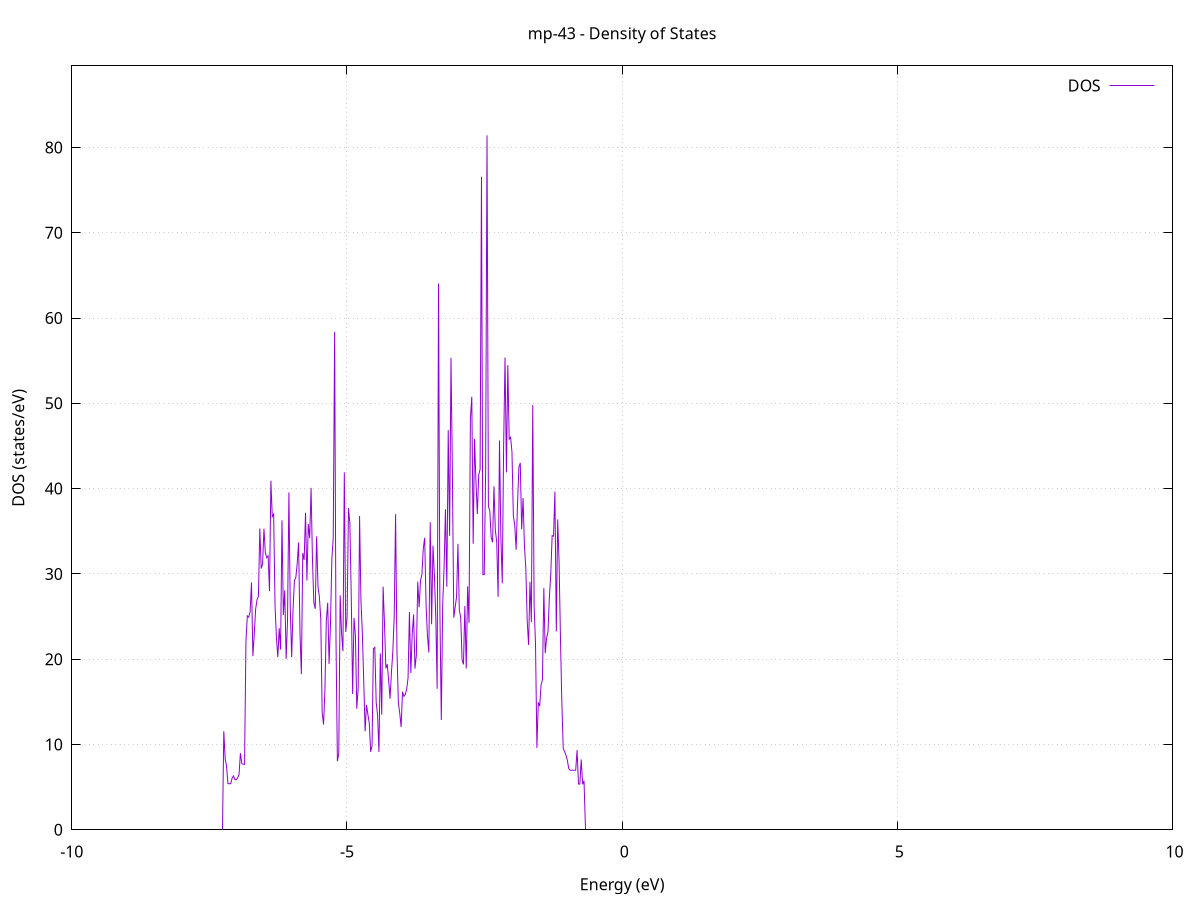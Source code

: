 set title 'mp-43 - Density of States'
set xlabel 'Energy (eV)'
set ylabel 'DOS (states/eV)'
set grid
set xrange [-10:10]
set yrange [0:89.566]
set xzeroaxis lt -1
set terminal png size 800,600
set output 'mp-43_dos_gnuplot.png'
plot '-' using 1:2 with lines title 'DOS'
-31.304900 0.000000
-31.279700 0.000000
-31.254600 0.000000
-31.229400 0.000000
-31.204200 0.000000
-31.179000 0.000000
-31.153900 0.000000
-31.128700 0.000000
-31.103500 0.000000
-31.078300 0.000000
-31.053200 0.000000
-31.028000 0.000000
-31.002800 0.000000
-30.977600 0.000000
-30.952500 0.000000
-30.927300 0.000000
-30.902100 0.000000
-30.876900 0.000000
-30.851800 0.000000
-30.826600 0.000000
-30.801400 0.000000
-30.776200 0.000000
-30.751100 0.000000
-30.725900 0.000000
-30.700700 0.000000
-30.675600 0.000000
-30.650400 0.000000
-30.625200 0.000000
-30.600000 0.000000
-30.574900 0.000000
-30.549700 0.000000
-30.524500 0.000000
-30.499300 0.000000
-30.474200 0.000000
-30.449000 0.000000
-30.423800 0.000000
-30.398600 0.000000
-30.373500 0.000000
-30.348300 0.000000
-30.323100 0.000000
-30.297900 0.000000
-30.272800 0.000000
-30.247600 0.000000
-30.222400 0.000000
-30.197200 0.000000
-30.172100 0.000000
-30.146900 0.000000
-30.121700 0.000000
-30.096500 0.000000
-30.071400 0.000000
-30.046200 0.000000
-30.021000 0.000000
-29.995800 0.000000
-29.970700 0.000000
-29.945500 0.000000
-29.920300 0.000000
-29.895100 0.000000
-29.870000 0.000000
-29.844800 0.000000
-29.819600 0.000000
-29.794400 0.000000
-29.769300 0.000000
-29.744100 0.000000
-29.718900 0.000000
-29.693800 0.000000
-29.668600 0.000000
-29.643400 0.000000
-29.618200 0.000000
-29.593100 0.000000
-29.567900 0.000000
-29.542700 0.000000
-29.517500 0.000000
-29.492400 0.000000
-29.467200 0.000000
-29.442000 0.000000
-29.416800 0.000000
-29.391700 0.000000
-29.366500 0.000000
-29.341300 0.000000
-29.316100 0.000000
-29.291000 0.000000
-29.265800 0.000000
-29.240600 0.000000
-29.215400 0.000000
-29.190300 0.000000
-29.165100 0.000000
-29.139900 0.000000
-29.114700 0.000000
-29.089600 0.000000
-29.064400 0.000000
-29.039200 0.000000
-29.014000 2.185400
-28.988900 4.771400
-28.963700 8.979700
-28.938500 9.922600
-28.913300 8.348600
-28.888200 7.030200
-28.863000 12.540800
-28.837800 15.761000
-28.812700 15.494900
-28.787500 15.975100
-28.762300 18.102200
-28.737100 23.887700
-28.712000 24.978000
-28.686800 21.448300
-28.661600 24.997300
-28.636400 25.046100
-28.611300 19.074800
-28.586100 20.579900
-28.560900 14.706600
-28.535700 42.302800
-28.510600 47.927700
-28.485400 26.462100
-28.460200 27.734100
-28.435000 46.609700
-28.409900 26.353000
-28.384700 40.783400
-28.359500 46.989800
-28.334300 62.001400
-28.309200 35.068900
-28.284000 61.589000
-28.258800 52.832700
-28.233600 63.298100
-28.208500 26.276000
-28.183300 21.240600
-28.158100 10.458400
-28.132900 20.774300
-28.107800 47.234700
-28.082600 29.347200
-28.057400 0.000000
-28.032200 18.223900
-28.007100 20.179600
-27.981900 39.002900
-27.956700 45.103300
-27.931600 23.619300
-27.906400 48.835400
-27.881200 24.308200
-27.856000 62.444400
-27.830900 9.885200
-27.805700 32.843400
-27.780500 34.617800
-27.755300 163.913900
-27.730200 127.609300
-27.705000 55.098900
-27.679800 27.443400
-27.654600 27.990500
-27.629500 57.155100
-27.604300 38.977800
-27.579100 42.865600
-27.553900 22.590400
-27.528800 12.130600
-27.503600 0.000000
-27.478400 0.000000
-27.453200 0.000000
-27.428100 0.000000
-27.402900 0.000000
-27.377700 0.000000
-27.352500 0.000000
-27.327400 0.000000
-27.302200 0.000000
-27.277000 0.000000
-27.251800 0.000000
-27.226700 0.000000
-27.201500 0.000000
-27.176300 0.000000
-27.151100 0.000000
-27.126000 0.000000
-27.100800 0.000000
-27.075600 0.000000
-27.050500 0.000000
-27.025300 0.000000
-27.000100 0.000000
-26.974900 0.000000
-26.949800 0.000000
-26.924600 0.000000
-26.899400 0.000000
-26.874200 0.000000
-26.849100 0.000000
-26.823900 0.000000
-26.798700 0.000000
-26.773500 0.000000
-26.748400 0.000000
-26.723200 0.000000
-26.698000 0.000000
-26.672800 0.000000
-26.647700 0.000000
-26.622500 0.000000
-26.597300 0.000000
-26.572100 0.000000
-26.547000 0.000000
-26.521800 0.000000
-26.496600 0.000000
-26.471400 0.000000
-26.446300 0.000000
-26.421100 0.000000
-26.395900 0.000000
-26.370700 0.000000
-26.345600 0.000000
-26.320400 0.000000
-26.295200 0.000000
-26.270000 0.000000
-26.244900 0.000000
-26.219700 0.000000
-26.194500 0.000000
-26.169400 0.000000
-26.144200 0.000000
-26.119000 0.000000
-26.093800 0.000000
-26.068700 0.000000
-26.043500 0.000000
-26.018300 0.000000
-25.993100 0.000000
-25.968000 0.000000
-25.942800 0.000000
-25.917600 0.000000
-25.892400 0.000000
-25.867300 0.000000
-25.842100 0.000000
-25.816900 0.000000
-25.791700 0.000000
-25.766600 0.000000
-25.741400 0.000000
-25.716200 0.000000
-25.691000 0.000000
-25.665900 0.000000
-25.640700 0.000000
-25.615500 0.000000
-25.590300 0.000000
-25.565200 0.000000
-25.540000 0.000000
-25.514800 0.000000
-25.489600 0.000000
-25.464500 0.000000
-25.439300 0.000000
-25.414100 0.000000
-25.388900 0.000000
-25.363800 0.000000
-25.338600 0.000000
-25.313400 0.000000
-25.288300 0.000000
-25.263100 0.000000
-25.237900 0.000000
-25.212700 0.000000
-25.187600 0.000000
-25.162400 0.000000
-25.137200 0.000000
-25.112000 0.000000
-25.086900 0.000000
-25.061700 0.000000
-25.036500 0.000000
-25.011300 0.000000
-24.986200 0.000000
-24.961000 0.000000
-24.935800 0.000000
-24.910600 0.000000
-24.885500 0.000000
-24.860300 0.000000
-24.835100 0.000000
-24.809900 0.000000
-24.784800 0.000000
-24.759600 0.000000
-24.734400 0.000000
-24.709200 0.000000
-24.684100 0.000000
-24.658900 0.000000
-24.633700 0.000000
-24.608500 0.000000
-24.583400 0.000000
-24.558200 0.000000
-24.533000 0.000000
-24.507800 0.000000
-24.482700 0.000000
-24.457500 0.000000
-24.432300 0.000000
-24.407200 0.000000
-24.382000 0.000000
-24.356800 0.000000
-24.331600 0.000000
-24.306500 0.000000
-24.281300 0.000000
-24.256100 0.000000
-24.230900 0.000000
-24.205800 0.000000
-24.180600 0.000000
-24.155400 0.000000
-24.130200 0.000000
-24.105100 0.000000
-24.079900 0.000000
-24.054700 0.000000
-24.029500 0.000000
-24.004400 0.000000
-23.979200 0.000000
-23.954000 0.000000
-23.928800 0.000000
-23.903700 0.000000
-23.878500 0.000000
-23.853300 0.000000
-23.828100 0.000000
-23.803000 0.000000
-23.777800 0.000000
-23.752600 0.000000
-23.727400 0.000000
-23.702300 0.000000
-23.677100 0.000000
-23.651900 0.000000
-23.626700 0.000000
-23.601600 0.000000
-23.576400 0.000000
-23.551200 0.000000
-23.526100 0.000000
-23.500900 0.000000
-23.475700 0.000000
-23.450500 0.000000
-23.425400 0.000000
-23.400200 0.000000
-23.375000 0.000000
-23.349800 0.000000
-23.324700 0.000000
-23.299500 0.000000
-23.274300 0.000000
-23.249100 0.000000
-23.224000 0.000000
-23.198800 0.000000
-23.173600 0.000000
-23.148400 0.000000
-23.123300 0.000000
-23.098100 0.000000
-23.072900 0.000000
-23.047700 0.000000
-23.022600 0.000000
-22.997400 0.000000
-22.972200 0.000000
-22.947000 0.000000
-22.921900 0.000000
-22.896700 0.000000
-22.871500 0.000000
-22.846300 0.000000
-22.821200 0.000000
-22.796000 0.000000
-22.770800 0.000000
-22.745600 0.000000
-22.720500 0.000000
-22.695300 0.000000
-22.670100 0.000000
-22.645000 0.000000
-22.619800 0.000000
-22.594600 0.000000
-22.569400 0.000000
-22.544300 0.000000
-22.519100 0.000000
-22.493900 0.000000
-22.468700 0.000000
-22.443600 0.000000
-22.418400 0.000000
-22.393200 0.000000
-22.368000 0.000000
-22.342900 0.000000
-22.317700 0.000000
-22.292500 0.000000
-22.267300 0.000000
-22.242200 0.000000
-22.217000 0.000000
-22.191800 0.000000
-22.166600 0.000000
-22.141500 0.000000
-22.116300 0.000000
-22.091100 0.000000
-22.065900 0.000000
-22.040800 0.000000
-22.015600 0.000000
-21.990400 0.000000
-21.965200 0.000000
-21.940100 0.000000
-21.914900 0.000000
-21.889700 0.000000
-21.864500 0.000000
-21.839400 0.000000
-21.814200 0.000000
-21.789000 0.000000
-21.763900 0.000000
-21.738700 0.000000
-21.713500 0.000000
-21.688300 0.000000
-21.663200 0.000000
-21.638000 0.000000
-21.612800 0.000000
-21.587600 0.000000
-21.562500 0.000000
-21.537300 0.000000
-21.512100 0.000000
-21.486900 0.000000
-21.461800 0.000000
-21.436600 0.000000
-21.411400 0.000000
-21.386200 0.000000
-21.361100 0.000000
-21.335900 0.000000
-21.310700 0.000000
-21.285500 0.000000
-21.260400 0.000000
-21.235200 0.000000
-21.210000 0.000000
-21.184800 0.000000
-21.159700 0.000000
-21.134500 0.000000
-21.109300 0.000000
-21.084100 0.000000
-21.059000 0.000000
-21.033800 0.000000
-21.008600 0.000000
-20.983400 0.000000
-20.958300 0.000000
-20.933100 0.000000
-20.907900 0.000000
-20.882700 0.000000
-20.857600 0.000000
-20.832400 0.000000
-20.807200 0.000000
-20.782100 0.000000
-20.756900 0.000000
-20.731700 0.000000
-20.706500 0.000000
-20.681400 0.000000
-20.656200 0.000000
-20.631000 0.000000
-20.605800 0.000000
-20.580700 0.000000
-20.555500 0.000000
-20.530300 0.000000
-20.505100 0.000000
-20.480000 0.000000
-20.454800 0.000000
-20.429600 0.000000
-20.404400 0.000000
-20.379300 0.000000
-20.354100 0.000000
-20.328900 0.000000
-20.303700 0.000000
-20.278600 0.000000
-20.253400 0.000000
-20.228200 0.000000
-20.203000 0.000000
-20.177900 0.000000
-20.152700 0.000000
-20.127500 0.000000
-20.102300 0.000000
-20.077200 0.000000
-20.052000 0.000000
-20.026800 0.000000
-20.001600 0.000000
-19.976500 0.000000
-19.951300 0.000000
-19.926100 0.000000
-19.901000 0.000000
-19.875800 0.000000
-19.850600 0.000000
-19.825400 0.000000
-19.800300 0.000000
-19.775100 0.000000
-19.749900 0.000000
-19.724700 0.000000
-19.699600 0.000000
-19.674400 0.000000
-19.649200 0.000000
-19.624000 0.000000
-19.598900 0.000000
-19.573700 0.000000
-19.548500 0.000000
-19.523300 0.000000
-19.498200 0.000000
-19.473000 0.000000
-19.447800 0.000000
-19.422600 0.000000
-19.397500 0.000000
-19.372300 0.000000
-19.347100 0.000000
-19.321900 0.000000
-19.296800 0.000000
-19.271600 0.000000
-19.246400 0.000000
-19.221200 0.000000
-19.196100 0.000000
-19.170900 0.000000
-19.145700 0.000000
-19.120500 0.000000
-19.095400 0.000000
-19.070200 0.000000
-19.045000 0.000000
-19.019900 0.000000
-18.994700 0.000000
-18.969500 0.000000
-18.944300 0.000000
-18.919200 0.000000
-18.894000 0.000000
-18.868800 0.000000
-18.843600 0.000000
-18.818500 0.000000
-18.793300 0.000000
-18.768100 0.000000
-18.742900 0.000000
-18.717800 0.000000
-18.692600 0.000000
-18.667400 0.000000
-18.642200 0.000000
-18.617100 0.000000
-18.591900 0.000000
-18.566700 0.000000
-18.541500 0.000000
-18.516400 0.000000
-18.491200 0.000000
-18.466000 0.000000
-18.440800 0.000000
-18.415700 0.000000
-18.390500 0.000000
-18.365300 0.000000
-18.340100 0.000000
-18.315000 0.000000
-18.289800 0.000000
-18.264600 0.000000
-18.239400 0.000000
-18.214300 0.000000
-18.189100 0.000000
-18.163900 0.000000
-18.138800 0.000000
-18.113600 0.000000
-18.088400 0.000000
-18.063200 0.000000
-18.038100 0.000000
-18.012900 0.000000
-17.987700 0.000000
-17.962500 0.000000
-17.937400 0.000000
-17.912200 0.000000
-17.887000 0.000000
-17.861800 0.000000
-17.836700 0.000000
-17.811500 0.000000
-17.786300 0.000000
-17.761100 0.000000
-17.736000 0.000000
-17.710800 0.000000
-17.685600 0.000000
-17.660400 0.000000
-17.635300 0.000000
-17.610100 0.000000
-17.584900 0.000000
-17.559700 0.000000
-17.534600 0.000000
-17.509400 0.000000
-17.484200 0.000000
-17.459000 0.000000
-17.433900 0.000000
-17.408700 0.000000
-17.383500 0.000000
-17.358300 0.000000
-17.333200 0.000000
-17.308000 0.000000
-17.282800 0.000000
-17.257700 0.000000
-17.232500 0.000000
-17.207300 0.000000
-17.182100 0.000000
-17.157000 0.000000
-17.131800 0.000000
-17.106600 0.000000
-17.081400 0.000000
-17.056300 0.000000
-17.031100 0.000000
-17.005900 0.000000
-16.980700 0.000000
-16.955600 0.000000
-16.930400 0.000000
-16.905200 0.000000
-16.880000 0.000000
-16.854900 0.000000
-16.829700 0.000000
-16.804500 0.000000
-16.779300 0.000000
-16.754200 0.000000
-16.729000 0.000000
-16.703800 0.000000
-16.678600 0.000000
-16.653500 0.000000
-16.628300 0.000000
-16.603100 0.000000
-16.577900 0.000000
-16.552800 0.000000
-16.527600 0.000000
-16.502400 0.000000
-16.477200 0.000000
-16.452100 0.000000
-16.426900 0.000000
-16.401700 0.000000
-16.376600 0.000000
-16.351400 0.000000
-16.326200 0.000000
-16.301000 0.000000
-16.275900 0.000000
-16.250700 0.000000
-16.225500 0.000000
-16.200300 0.000000
-16.175200 0.000000
-16.150000 0.000000
-16.124800 0.000000
-16.099600 0.000000
-16.074500 0.000000
-16.049300 0.000000
-16.024100 0.000000
-15.998900 0.000000
-15.973800 0.000000
-15.948600 0.000000
-15.923400 0.000000
-15.898200 0.000000
-15.873100 0.000000
-15.847900 0.000000
-15.822700 0.000000
-15.797500 0.000000
-15.772400 0.000000
-15.747200 0.000000
-15.722000 0.000000
-15.696800 0.000000
-15.671700 0.000000
-15.646500 0.000000
-15.621300 0.000000
-15.596100 0.000000
-15.571000 0.000000
-15.545800 0.000000
-15.520600 0.000000
-15.495500 0.000000
-15.470300 0.000000
-15.445100 0.000000
-15.419900 0.000000
-15.394800 0.000000
-15.369600 0.000000
-15.344400 0.000000
-15.319200 0.000000
-15.294100 0.000000
-15.268900 0.000000
-15.243700 0.000000
-15.218500 0.000000
-15.193400 0.000000
-15.168200 0.000000
-15.143000 0.000000
-15.117800 0.000000
-15.092700 0.000000
-15.067500 0.000000
-15.042300 0.000000
-15.017100 0.000000
-14.992000 0.000000
-14.966800 0.000000
-14.941600 0.000000
-14.916400 0.000000
-14.891300 0.000000
-14.866100 0.000000
-14.840900 0.000000
-14.815700 0.000000
-14.790600 0.000000
-14.765400 0.000000
-14.740200 0.000000
-14.715000 0.000000
-14.689900 0.000000
-14.664700 0.000000
-14.639500 0.000000
-14.614400 0.000000
-14.589200 0.000000
-14.564000 0.000000
-14.538800 0.000000
-14.513700 0.000000
-14.488500 0.000000
-14.463300 0.000000
-14.438100 0.000000
-14.413000 0.000000
-14.387800 0.000000
-14.362600 0.000000
-14.337400 0.000000
-14.312300 0.000000
-14.287100 0.000000
-14.261900 0.000000
-14.236700 0.000000
-14.211600 0.000000
-14.186400 0.000000
-14.161200 0.000000
-14.136000 0.000000
-14.110900 0.000000
-14.085700 0.000000
-14.060500 0.000000
-14.035300 0.000000
-14.010200 0.000000
-13.985000 0.000000
-13.959800 0.000000
-13.934600 0.000000
-13.909500 0.000000
-13.884300 0.000000
-13.859100 0.000000
-13.833900 0.000000
-13.808800 0.000000
-13.783600 0.000000
-13.758400 0.000000
-13.733300 0.000000
-13.708100 0.000000
-13.682900 0.000000
-13.657700 0.000000
-13.632600 0.000000
-13.607400 0.000000
-13.582200 0.000000
-13.557000 0.000000
-13.531900 0.000000
-13.506700 0.000000
-13.481500 0.000000
-13.456300 0.000000
-13.431200 0.000000
-13.406000 0.000000
-13.380800 0.000000
-13.355600 0.000000
-13.330500 0.000000
-13.305300 0.000000
-13.280100 0.000000
-13.254900 0.000000
-13.229800 0.000000
-13.204600 0.000000
-13.179400 0.000000
-13.154200 0.000000
-13.129100 0.000000
-13.103900 0.000000
-13.078700 0.000000
-13.053500 0.000000
-13.028400 0.000000
-13.003200 0.000000
-12.978000 0.000000
-12.952800 0.000000
-12.927700 0.000000
-12.902500 0.000000
-12.877300 0.000000
-12.852100 0.000000
-12.827000 0.000000
-12.801800 0.000000
-12.776600 0.000000
-12.751500 0.000000
-12.726300 0.000000
-12.701100 0.000000
-12.675900 0.000000
-12.650800 0.000000
-12.625600 0.000000
-12.600400 0.000000
-12.575200 0.000000
-12.550100 0.000000
-12.524900 0.000000
-12.499700 0.000000
-12.474500 0.000000
-12.449400 0.000000
-12.424200 0.000000
-12.399000 0.000000
-12.373800 0.000000
-12.348700 0.000000
-12.323500 0.000000
-12.298300 0.000000
-12.273100 0.000000
-12.248000 0.000000
-12.222800 0.000000
-12.197600 0.000000
-12.172400 0.000000
-12.147300 0.000000
-12.122100 0.000000
-12.096900 0.000000
-12.071700 0.000000
-12.046600 0.000000
-12.021400 0.000000
-11.996200 0.000000
-11.971000 0.000000
-11.945900 0.000000
-11.920700 0.000000
-11.895500 0.000000
-11.870400 0.000000
-11.845200 0.000000
-11.820000 0.000000
-11.794800 0.000000
-11.769700 0.000000
-11.744500 0.000000
-11.719300 0.000000
-11.694100 0.000000
-11.669000 0.000000
-11.643800 0.000000
-11.618600 0.000000
-11.593400 0.000000
-11.568300 0.000000
-11.543100 0.000000
-11.517900 0.000000
-11.492700 0.000000
-11.467600 0.000000
-11.442400 0.000000
-11.417200 0.000000
-11.392000 0.000000
-11.366900 0.000000
-11.341700 0.000000
-11.316500 0.000000
-11.291300 0.000000
-11.266200 0.000000
-11.241000 0.000000
-11.215800 0.000000
-11.190600 0.000000
-11.165500 0.000000
-11.140300 0.000000
-11.115100 0.000000
-11.089900 0.000000
-11.064800 0.000000
-11.039600 0.000000
-11.014400 0.000000
-10.989300 0.000000
-10.964100 0.000000
-10.938900 0.000000
-10.913700 0.000000
-10.888600 0.000000
-10.863400 0.000000
-10.838200 0.000000
-10.813000 0.000000
-10.787900 0.000000
-10.762700 0.000000
-10.737500 0.000000
-10.712300 0.000000
-10.687200 0.000000
-10.662000 0.000000
-10.636800 0.000000
-10.611600 0.000000
-10.586500 0.000000
-10.561300 0.000000
-10.536100 0.000000
-10.510900 0.000000
-10.485800 0.000000
-10.460600 0.000000
-10.435400 0.000000
-10.410200 0.000000
-10.385100 0.000000
-10.359900 0.000000
-10.334700 0.000000
-10.309500 0.000000
-10.284400 0.000000
-10.259200 0.000000
-10.234000 0.000000
-10.208800 0.000000
-10.183700 0.000000
-10.158500 0.000000
-10.133300 0.000000
-10.108200 0.000000
-10.083000 0.000000
-10.057800 0.000000
-10.032600 0.000000
-10.007500 0.000000
-9.982300 0.000000
-9.957100 0.000000
-9.931900 0.000000
-9.906800 0.000000
-9.881600 0.000000
-9.856400 0.000000
-9.831200 0.000000
-9.806100 0.000000
-9.780900 0.000000
-9.755700 0.000000
-9.730500 0.000000
-9.705400 0.000000
-9.680200 0.000000
-9.655000 0.000000
-9.629800 0.000000
-9.604700 0.000000
-9.579500 0.000000
-9.554300 0.000000
-9.529100 0.000000
-9.504000 0.000000
-9.478800 0.000000
-9.453600 0.000000
-9.428400 0.000000
-9.403300 0.000000
-9.378100 0.000000
-9.352900 0.000000
-9.327700 0.000000
-9.302600 0.000000
-9.277400 0.000000
-9.252200 0.000000
-9.227100 0.000000
-9.201900 0.000000
-9.176700 0.000000
-9.151500 0.000000
-9.126400 0.000000
-9.101200 0.000000
-9.076000 0.000000
-9.050800 0.000000
-9.025700 0.000000
-9.000500 0.000000
-8.975300 0.000000
-8.950100 0.000000
-8.925000 0.000000
-8.899800 0.000000
-8.874600 0.000000
-8.849400 0.000000
-8.824300 0.000000
-8.799100 0.000000
-8.773900 0.000000
-8.748700 0.000000
-8.723600 0.000000
-8.698400 0.000000
-8.673200 0.000000
-8.648000 0.000000
-8.622900 0.000000
-8.597700 0.000000
-8.572500 0.000000
-8.547300 0.000000
-8.522200 0.000000
-8.497000 0.000000
-8.471800 0.000000
-8.446600 0.000000
-8.421500 0.000000
-8.396300 0.000000
-8.371100 0.000000
-8.346000 0.000000
-8.320800 0.000000
-8.295600 0.000000
-8.270400 0.000000
-8.245300 0.000000
-8.220100 0.000000
-8.194900 0.000000
-8.169700 0.000000
-8.144600 0.000000
-8.119400 0.000000
-8.094200 0.000000
-8.069000 0.000000
-8.043900 0.000000
-8.018700 0.000000
-7.993500 0.000000
-7.968300 0.000000
-7.943200 0.000000
-7.918000 0.000000
-7.892800 0.000000
-7.867600 0.000000
-7.842500 0.000000
-7.817300 0.000000
-7.792100 0.000000
-7.766900 0.000000
-7.741800 0.000000
-7.716600 0.000000
-7.691400 0.000000
-7.666200 0.000000
-7.641100 0.000000
-7.615900 0.000000
-7.590700 0.000000
-7.565500 0.000000
-7.540400 0.000000
-7.515200 0.000000
-7.490000 0.000000
-7.464900 0.000000
-7.439700 0.000000
-7.414500 0.000000
-7.389300 0.000000
-7.364200 0.000000
-7.339000 0.000000
-7.313800 0.000000
-7.288600 0.000000
-7.263500 0.000000
-7.238300 11.555300
-7.213100 8.318400
-7.187900 7.443300
-7.162800 5.406500
-7.137600 5.405200
-7.112400 5.404100
-7.087200 6.049800
-7.062100 6.316400
-7.036900 5.890400
-7.011700 5.858000
-6.986500 6.076600
-6.961400 6.477800
-6.936200 8.976400
-6.911000 7.750900
-6.885800 7.704600
-6.860700 7.673900
-6.835500 22.137300
-6.810300 25.084900
-6.785100 24.930100
-6.760000 25.532300
-6.734800 28.996600
-6.709600 20.350600
-6.684400 22.951500
-6.659300 25.873400
-6.634100 26.961900
-6.608900 27.370300
-6.583800 35.329800
-6.558600 30.628000
-6.533400 31.143000
-6.508200 35.304200
-6.483100 32.463700
-6.457900 31.900500
-6.432700 32.106500
-6.407500 27.973100
-6.382400 40.924200
-6.357200 36.719300
-6.332000 36.998700
-6.306800 26.224800
-6.281700 22.500700
-6.256500 20.234700
-6.231300 23.637600
-6.206100 21.129700
-6.181000 36.284600
-6.155800 25.186300
-6.130600 28.077800
-6.105400 20.030100
-6.080300 24.509700
-6.055100 39.554200
-6.029900 25.832400
-6.004700 20.219300
-5.979600 25.918700
-5.954400 29.208400
-5.929200 29.572300
-5.904000 31.231400
-5.878900 33.686700
-5.853700 23.055100
-5.828500 18.248900
-5.803300 32.440500
-5.778200 31.644900
-5.753000 37.180200
-5.727800 29.224600
-5.702700 35.860400
-5.677500 34.183500
-5.652300 40.088300
-5.627100 31.713900
-5.602000 26.649400
-5.576800 25.913500
-5.551600 34.405300
-5.526400 28.484500
-5.501300 27.302900
-5.476100 24.749900
-5.450900 13.796800
-5.425700 12.333600
-5.400600 16.333200
-5.375400 24.486300
-5.350200 26.624000
-5.325000 19.431600
-5.299900 24.053200
-5.274700 31.779200
-5.249500 34.218900
-5.224300 58.375900
-5.199200 22.205800
-5.174000 8.023100
-5.148800 8.962300
-5.123600 27.482900
-5.098500 23.049000
-5.073300 20.949700
-5.048100 41.911000
-5.022900 23.213300
-4.997800 24.888100
-4.972600 37.712000
-4.947400 35.935100
-4.922200 27.411400
-4.897100 15.920500
-4.871900 24.842900
-4.846700 22.780800
-4.821600 14.195500
-4.796400 16.598000
-4.771200 36.784700
-4.746000 26.886100
-4.720900 23.122600
-4.695700 17.478600
-4.670500 11.550900
-4.645300 14.645500
-4.620200 13.531700
-4.595000 12.532100
-4.569800 9.139700
-4.544600 9.837700
-4.519500 21.244400
-4.494300 21.393700
-4.469100 14.942600
-4.443900 13.468500
-4.418800 9.113600
-4.393600 20.671000
-4.368400 13.497600
-4.343200 28.509900
-4.318100 24.163400
-4.292900 18.926000
-4.267700 19.416000
-4.242500 17.531200
-4.217400 15.370800
-4.192200 18.384900
-4.167000 20.887000
-4.141800 24.933500
-4.116700 37.003700
-4.091500 20.928200
-4.066300 14.881800
-4.041100 13.667900
-4.016000 12.046200
-3.990800 16.191200
-3.965600 15.640500
-3.940400 15.868400
-3.915300 16.469300
-3.890100 17.790300
-3.864900 25.535100
-3.839800 18.383600
-3.814600 22.895700
-3.789400 25.246000
-3.764200 18.889100
-3.739100 20.507900
-3.713900 29.089200
-3.688700 26.086800
-3.663500 29.238500
-3.638400 29.935900
-3.613200 32.996900
-3.588000 34.234900
-3.562800 26.314200
-3.537700 22.754900
-3.512500 20.783000
-3.487300 36.057800
-3.462100 24.092800
-3.437000 33.310300
-3.411800 29.882200
-3.386600 24.986300
-3.361400 16.541100
-3.336300 64.045300
-3.311100 25.349200
-3.285900 12.875300
-3.260700 26.429600
-3.235600 30.689800
-3.210400 37.583900
-3.185200 28.480400
-3.160000 46.860100
-3.134900 34.469800
-3.109700 55.341300
-3.084500 41.853700
-3.059300 24.866400
-3.034200 26.080600
-3.009000 27.302500
-2.983800 33.528700
-2.958700 25.782200
-2.933500 24.876300
-2.908300 19.929700
-2.883100 19.392000
-2.858000 26.234500
-2.832800 18.925900
-2.807600 28.540800
-2.782400 24.278200
-2.757300 48.195500
-2.732100 50.767700
-2.706900 33.529300
-2.681700 45.838000
-2.656600 40.878300
-2.631400 37.012300
-2.606200 41.601500
-2.581000 42.259400
-2.555900 76.579100
-2.530700 29.918700
-2.505500 29.922100
-2.480300 42.143200
-2.455200 81.423400
-2.430000 37.920200
-2.404800 37.380300
-2.379600 34.282300
-2.354500 33.713800
-2.329300 40.267800
-2.304100 35.131900
-2.278900 33.713700
-2.253800 27.312300
-2.228600 45.647900
-2.203400 34.278700
-2.178200 28.898000
-2.153100 45.166500
-2.127900 55.365300
-2.102700 41.900500
-2.077600 54.480600
-2.052400 45.798700
-2.027200 46.018200
-2.002000 44.287100
-1.976900 36.825800
-1.951700 35.715800
-1.926500 32.831900
-1.901300 38.124800
-1.876200 42.498800
-1.851000 43.016400
-1.825800 35.236100
-1.800600 38.894300
-1.775500 33.291600
-1.750300 30.667300
-1.725100 24.511100
-1.699900 21.672700
-1.674800 29.069900
-1.649600 24.344300
-1.624400 49.788800
-1.599200 26.230700
-1.574100 21.737000
-1.548900 9.602200
-1.523700 14.931400
-1.498500 14.501000
-1.473400 16.975900
-1.448200 17.609800
-1.423000 28.329400
-1.397800 20.708000
-1.372700 22.501400
-1.347500 23.211400
-1.322300 27.252600
-1.297100 29.970900
-1.272000 34.486200
-1.246800 34.426600
-1.221600 39.650100
-1.196500 23.248900
-1.171300 36.392900
-1.146100 31.399800
-1.120900 22.525800
-1.095800 14.931900
-1.070600 9.526300
-1.045400 9.167500
-1.020200 8.750000
-0.995100 8.121700
-0.969900 7.170800
-0.944700 6.977000
-0.919500 6.978700
-0.894400 6.980400
-0.869200 6.982100
-0.844000 6.983900
-0.818800 9.344500
-0.793700 5.359900
-0.768500 5.360900
-0.743300 8.247800
-0.718100 5.330600
-0.693000 5.754700
-0.667800 0.000000
-0.642600 0.000000
-0.617400 0.000000
-0.592300 0.000000
-0.567100 0.000000
-0.541900 0.000000
-0.516700 0.000000
-0.491600 0.000000
-0.466400 0.000000
-0.441200 0.000000
-0.416000 0.000000
-0.390900 0.000000
-0.365700 0.000000
-0.340500 0.000000
-0.315400 0.000000
-0.290200 0.000000
-0.265000 0.000000
-0.239800 0.000000
-0.214700 0.000000
-0.189500 0.000000
-0.164300 0.000000
-0.139100 0.000000
-0.114000 0.000000
-0.088800 0.000000
-0.063600 0.000000
-0.038400 0.000000
-0.013300 0.000000
0.011900 0.000000
0.037100 0.000000
0.062300 0.000000
0.087400 0.000000
0.112600 0.000000
0.137800 0.000000
0.163000 0.000000
0.188100 0.000000
0.213300 0.000000
0.238500 0.000000
0.263700 0.000000
0.288800 0.000000
0.314000 0.000000
0.339200 0.000000
0.364400 0.000000
0.389500 0.000000
0.414700 0.000000
0.439900 0.000000
0.465100 0.000000
0.490200 0.000000
0.515400 0.000000
0.540600 0.000000
0.565700 0.000000
0.590900 0.000000
0.616100 0.000000
0.641300 0.000000
0.666400 0.000000
0.691600 0.000000
0.716800 0.000000
0.742000 0.000000
0.767100 0.000000
0.792300 0.000000
0.817500 0.000000
0.842700 0.000000
0.867800 0.000000
0.893000 0.000000
0.918200 0.000000
0.943400 0.000000
0.968500 0.000000
0.993700 0.000000
1.018900 0.000000
1.044100 0.000000
1.069200 0.000000
1.094400 0.000000
1.119600 0.000000
1.144800 0.000000
1.169900 0.000000
1.195100 0.000000
1.220300 0.000000
1.245500 0.000000
1.270600 0.000000
1.295800 0.000000
1.321000 0.000000
1.346200 0.000000
1.371300 0.000000
1.396500 0.000000
1.421700 0.000000
1.446800 0.000000
1.472000 0.000000
1.497200 0.000000
1.522400 0.000000
1.547500 0.000000
1.572700 0.000000
1.597900 0.000000
1.623100 0.000000
1.648200 0.000000
1.673400 0.000000
1.698600 0.000000
1.723800 0.000000
1.748900 0.000000
1.774100 0.000000
1.799300 0.000000
1.824500 0.000000
1.849600 0.000000
1.874800 0.000000
1.900000 0.000000
1.925200 0.000000
1.950300 0.000000
1.975500 0.000000
2.000700 0.000000
2.025900 0.000000
2.051000 0.000000
2.076200 0.000000
2.101400 0.000000
2.126600 0.000000
2.151700 0.000000
2.176900 0.000000
2.202100 0.000000
2.227300 0.000000
2.252400 0.000000
2.277600 0.000000
2.302800 0.000000
2.327900 0.000000
2.353100 0.000000
2.378300 0.000000
2.403500 0.000000
2.428600 0.000000
2.453800 0.000000
2.479000 0.000000
2.504200 0.000000
2.529300 0.000000
2.554500 0.000000
2.579700 0.000000
2.604900 0.000000
2.630000 0.000000
2.655200 0.000000
2.680400 0.000000
2.705600 0.000000
2.730700 0.000000
2.755900 0.000000
2.781100 0.000000
2.806300 0.000000
2.831400 0.000000
2.856600 0.000000
2.881800 0.000000
2.907000 0.000000
2.932100 0.000000
2.957300 0.000000
2.982500 0.000000
3.007700 0.000000
3.032800 0.000000
3.058000 0.000000
3.083200 0.000000
3.108400 0.000000
3.133500 0.000000
3.158700 0.000000
3.183900 0.000000
3.209000 0.000000
3.234200 0.000000
3.259400 0.000000
3.284600 0.000000
3.309700 0.000000
3.334900 0.000000
3.360100 0.000000
3.385300 0.000000
3.410400 0.000000
3.435600 0.000000
3.460800 0.000000
3.486000 0.000000
3.511100 0.000000
3.536300 0.000000
3.561500 0.000000
3.586700 0.000000
3.611800 0.000000
3.637000 0.000000
3.662200 0.000000
3.687400 0.000000
3.712500 0.000000
3.737700 0.000000
3.762900 0.000000
3.788100 0.000000
3.813200 0.000000
3.838400 0.000000
3.863600 0.000000
3.888800 0.000000
3.913900 0.000000
3.939100 0.000000
3.964300 0.000000
3.989500 0.000000
4.014600 0.000000
4.039800 0.000000
4.065000 0.000000
4.090100 0.000000
4.115300 0.000000
4.140500 0.000000
4.165700 0.000000
4.190800 0.000000
4.216000 0.000000
4.241200 0.000000
4.266400 0.000000
4.291500 0.000000
4.316700 0.000000
4.341900 0.000000
4.367100 0.000000
4.392200 0.000000
4.417400 0.000000
4.442600 0.000000
4.467800 0.000000
4.492900 0.000000
4.518100 0.000000
4.543300 0.000000
4.568500 0.000000
4.593600 0.000000
4.618800 0.000000
4.644000 0.000000
4.669200 0.000000
4.694300 0.000000
4.719500 0.000000
4.744700 0.000000
4.769900 0.000000
4.795000 0.000000
4.820200 0.000000
4.845400 0.000000
4.870600 0.000000
4.895700 0.000000
4.920900 0.000000
4.946100 0.000000
4.971300 0.000000
4.996400 0.000000
5.021600 0.000000
5.046800 0.000000
5.071900 0.000000
5.097100 0.000000
5.122300 0.000000
5.147500 0.000000
5.172600 0.000000
5.197800 0.000000
5.223000 0.000000
5.248200 0.000000
5.273300 0.000000
5.298500 0.000000
5.323700 0.000000
5.348900 0.000000
5.374000 0.000000
5.399200 0.000000
5.424400 0.000000
5.449600 0.000000
5.474700 0.000000
5.499900 0.000000
5.525100 0.000000
5.550300 0.000000
5.575400 0.000000
5.600600 0.000000
5.625800 0.000000
5.651000 0.000000
5.676100 0.000000
5.701300 0.000000
5.726500 0.000000
5.751700 0.000000
5.776800 0.000000
5.802000 0.000000
5.827200 0.000000
5.852400 0.000000
5.877500 0.000000
5.902700 0.000000
5.927900 0.000000
5.953000 0.000000
5.978200 0.000000
6.003400 0.000000
6.028600 0.000000
6.053700 0.000000
6.078900 0.000000
6.104100 0.000000
6.129300 0.000000
6.154400 0.000000
6.179600 0.000000
6.204800 0.000000
6.230000 0.000000
6.255100 0.000000
6.280300 0.000000
6.305500 0.000000
6.330700 0.000000
6.355800 0.000000
6.381000 0.000000
6.406200 0.000000
6.431400 0.000000
6.456500 0.000000
6.481700 0.000000
6.506900 0.000000
6.532100 0.000000
6.557200 0.000000
6.582400 0.000000
6.607600 0.000000
6.632800 0.000000
6.657900 0.000000
6.683100 0.000000
6.708300 0.000000
6.733500 0.000000
6.758600 0.000000
6.783800 0.000000
6.809000 0.000000
6.834100 0.000000
6.859300 0.000000
6.884500 0.000000
6.909700 0.000000
6.934800 0.000000
6.960000 0.000000
6.985200 0.000000
7.010400 0.000000
7.035500 0.000000
7.060700 0.000000
7.085900 0.000000
7.111100 0.000000
7.136200 0.000000
7.161400 0.000000
7.186600 0.000000
7.211800 0.000000
7.236900 0.000000
7.262100 0.000000
7.287300 0.000000
7.312500 0.000000
7.337600 0.000000
7.362800 0.000000
7.388000 0.000000
7.413200 0.000000
7.438300 0.000000
7.463500 0.000000
7.488700 0.000000
7.513900 0.000000
7.539000 0.000000
7.564200 0.000000
7.589400 0.000000
7.614600 0.000000
7.639700 0.000000
7.664900 0.000000
7.690100 0.000000
7.715200 0.000000
7.740400 0.000000
7.765600 0.000000
7.790800 0.000000
7.815900 0.000000
7.841100 0.000000
7.866300 0.000000
7.891500 0.000000
7.916600 0.000000
7.941800 0.000000
7.967000 0.000000
7.992200 0.000000
8.017300 0.000000
8.042500 0.000000
8.067700 0.000000
8.092900 0.000000
8.118000 0.000000
8.143200 0.000000
8.168400 0.000000
8.193600 0.000000
8.218700 0.000000
8.243900 0.000000
8.269100 0.000000
8.294300 0.000000
8.319400 0.000000
8.344600 0.000000
8.369800 0.000000
8.395000 0.000000
8.420100 0.000000
8.445300 0.000000
8.470500 0.000000
8.495700 0.000000
8.520800 0.000000
8.546000 0.000000
8.571200 0.000000
8.596300 0.000000
8.621500 0.000000
8.646700 0.000000
8.671900 0.000000
8.697000 0.000000
8.722200 0.000000
8.747400 0.000000
8.772600 0.000000
8.797700 0.000000
8.822900 0.000000
8.848100 0.000000
8.873300 0.000000
8.898400 0.000000
8.923600 0.000000
8.948800 0.000000
8.974000 0.000000
8.999100 0.000000
9.024300 0.000000
9.049500 0.000000
9.074700 0.000000
9.099800 0.000000
9.125000 0.000000
9.150200 0.000000
9.175400 0.000000
9.200500 0.000000
9.225700 0.000000
9.250900 0.000000
9.276100 0.000000
9.301200 0.000000
9.326400 0.000000
9.351600 0.000000
9.376800 0.000000
9.401900 0.000000
9.427100 0.000000
9.452300 0.000000
9.477400 0.000000
9.502600 0.000000
9.527800 0.000000
9.553000 0.000000
9.578100 0.000000
9.603300 0.000000
9.628500 0.000000
9.653700 0.000000
9.678800 0.000000
9.704000 0.000000
9.729200 0.000000
9.754400 0.000000
9.779500 0.000000
9.804700 0.000000
9.829900 0.000000
9.855100 0.000000
9.880200 0.000000
9.905400 0.000000
9.930600 0.000000
9.955800 0.000000
9.980900 0.000000
10.006100 0.000000
10.031300 0.000000
10.056500 0.000000
10.081600 0.000000
10.106800 0.000000
10.132000 0.000000
10.157200 0.000000
10.182300 0.000000
10.207500 0.000000
10.232700 0.000000
10.257900 0.000000
10.283000 0.000000
10.308200 0.000000
10.333400 0.000000
10.358500 0.000000
10.383700 0.000000
10.408900 0.000000
10.434100 0.000000
10.459200 0.000000
10.484400 0.247600
10.509600 0.287500
10.534800 0.329800
10.559900 0.374600
10.585100 0.421700
10.610300 0.471300
10.635500 0.523300
10.660600 0.577700
10.685800 0.634600
10.711000 0.693900
10.736200 0.755500
10.761300 0.819700
10.786500 0.886200
10.811700 0.955100
10.836900 1.026500
10.862000 1.100300
10.887200 2.144600
10.912400 2.901700
10.937600 3.265100
10.962700 3.640500
10.987900 4.027700
11.013100 4.459700
11.038300 4.946400
11.063400 7.092300
11.088600 7.582200
11.113800 8.308600
11.139000 9.078100
11.164100 21.286700
11.189300 44.978300
11.214500 25.169700
11.239600 21.904200
11.264800 17.864200
11.290000 19.264400
11.315200 22.602000
11.340300 24.055500
11.365500 18.798100
11.390700 10.270900
11.415900 21.196300
11.441000 22.321500
11.466200 20.558800
11.491400 45.736300
11.516600 22.523600
11.541700 21.051500
11.566900 28.521000
11.592100 28.367400
11.617300 49.335300
11.642400 32.065500
11.667600 28.126100
11.692800 39.491900
11.718000 32.105800
11.743100 41.470300
11.768300 34.260900
11.793500 43.017500
11.818700 48.794200
11.843800 41.346900
11.869000 30.262900
11.894200 42.982700
11.919400 30.510700
11.944500 35.506100
11.969700 40.321800
11.994900 33.308900
12.020100 43.835900
12.045200 33.622900
12.070400 26.853600
12.095600 36.254000
12.120700 51.159000
12.145900 30.965000
12.171100 30.421300
12.196300 25.937100
12.221400 34.461500
12.246600 33.197300
12.271800 32.002600
12.297000 42.447600
12.322100 29.827200
12.347300 34.972900
12.372500 28.942600
12.397700 47.925500
12.422800 36.860600
12.448000 35.004300
12.473200 29.823000
12.498400 31.824900
12.523500 29.140300
12.548700 65.618500
12.573900 40.880500
12.599100 32.116600
12.624200 31.078600
12.649400 30.678200
12.674600 35.712900
12.699800 38.609700
12.724900 35.962400
12.750100 32.960700
12.775300 61.033900
12.800500 25.914000
12.825600 38.007300
12.850800 34.422700
12.876000 44.581700
12.901200 40.919200
12.926300 43.565600
12.951500 23.870500
12.976700 31.809600
13.001900 37.587400
13.027000 40.167800
13.052200 61.562700
13.077400 41.641300
13.102500 47.436300
13.127700 46.637900
13.152900 36.657600
13.178100 46.342100
13.203200 129.480100
13.228400 44.125500
13.253600 63.587600
13.278800 50.006900
13.303900 59.458700
13.329100 36.097500
13.354300 54.068700
13.379500 69.011800
13.404600 60.414700
13.429800 53.121400
13.455000 56.633200
13.480200 66.613600
13.505300 58.302500
13.530500 50.525500
13.555700 59.461900
13.580900 87.870700
13.606000 57.467000
13.631200 48.960500
13.656400 67.327600
13.681600 62.970100
13.706700 56.830400
13.731900 70.104300
13.757100 84.421100
13.782300 67.869100
13.807400 62.289600
13.832600 76.241200
13.857800 49.291700
13.883000 86.248500
13.908100 90.229900
13.933300 56.184200
13.958500 64.943400
13.983600 92.263800
14.008800 66.212700
14.034000 126.254000
14.059200 71.318700
14.084300 48.502700
14.109500 76.304900
14.134700 76.252600
14.159900 75.168700
14.185000 90.795400
14.210200 79.286100
14.235400 53.556300
14.260600 85.648300
14.285700 77.094100
14.310900 63.231900
14.336100 71.695300
14.361300 85.064900
14.386400 76.123100
14.411600 69.959200
14.436800 62.379200
14.462000 62.355000
14.487100 54.839000
14.512300 106.132200
14.537500 85.098800
14.562700 95.734000
14.587800 69.760500
14.613000 67.297300
14.638200 59.905500
14.663400 72.830000
14.688500 99.621700
14.713700 68.081400
14.738900 69.562200
14.764100 75.419300
14.789200 78.414100
14.814400 49.831700
14.839600 86.416900
14.864700 72.748700
14.889900 54.260200
14.915100 96.152600
14.940300 98.943200
14.965400 124.445400
14.990600 61.340200
15.015800 102.633200
15.041000 111.367800
15.066100 109.649700
15.091300 111.185900
15.116500 111.698500
15.141700 93.652800
15.166800 53.045900
15.192000 80.893200
15.217200 72.523200
15.242400 62.913400
15.267500 108.929100
15.292700 115.528200
15.317900 94.194800
15.343100 116.972900
15.368200 87.750600
15.393400 80.452200
15.418600 164.093900
15.443800 158.480700
15.468900 162.932300
15.494100 129.685200
15.519300 97.128200
15.544500 140.005500
15.569600 100.688800
15.594800 124.831800
15.620000 290.307400
15.645200 153.509400
15.670300 154.104000
15.695500 101.009200
15.720700 178.856100
15.745800 119.770300
15.771000 138.307900
15.796200 108.303400
15.821400 151.279700
15.846500 100.378700
15.871700 88.313800
15.896900 58.207500
15.922100 126.849300
15.947200 71.049700
15.972400 78.863600
15.997600 54.561400
16.022800 127.418600
16.047900 90.798100
16.073100 116.084300
16.098300 122.152000
16.123500 150.402700
16.148600 88.860600
16.173800 95.061000
16.199000 159.313600
16.224200 170.310700
16.249300 83.765300
16.274500 64.700400
16.299700 86.162200
16.324900 101.429800
16.350000 107.564700
16.375200 87.723000
16.400400 133.835600
16.425600 104.921900
16.450700 156.265800
16.475900 141.064300
16.501100 164.829600
16.526300 48.231700
16.551400 141.655700
16.576600 88.690500
16.601800 101.099300
16.626900 102.292000
16.652100 77.360300
16.677300 74.611100
16.702500 80.238900
16.727600 24.736700
16.752800 5.308300
16.778000 0.000000
16.803200 0.000000
16.828300 0.000000
16.853500 0.000000
16.878700 0.000000
16.903900 0.000000
16.929000 0.000000
16.954200 0.000000
16.979400 0.000000
17.004600 0.000000
17.029700 0.000000
17.054900 0.000000
17.080100 0.000000
17.105300 0.000000
17.130400 0.000000
17.155600 0.000000
17.180800 0.000000
17.206000 0.000000
17.231100 0.000000
17.256300 0.000000
17.281500 0.000000
17.306700 0.000000
17.331800 0.000000
17.357000 0.000000
17.382200 0.000000
17.407400 0.000000
17.432500 0.000000
17.457700 0.000000
17.482900 0.000000
17.508000 0.000000
17.533200 0.000000
17.558400 0.000000
17.583600 0.000000
17.608700 0.000000
17.633900 0.000000
17.659100 0.000000
17.684300 0.000000
17.709400 0.000000
17.734600 0.000000
17.759800 0.000000
17.785000 0.000000
17.810100 0.000000
17.835300 0.000000
17.860500 0.000000
17.885700 0.000000
17.910800 0.000000
17.936000 0.000000
17.961200 0.000000
17.986400 0.000000
18.011500 0.000000
18.036700 0.000000
18.061900 0.000000
18.087100 0.000000
18.112200 0.000000
18.137400 0.000000
18.162600 0.000000
18.187800 0.000000
18.212900 0.000000
18.238100 0.000000
18.263300 0.000000
18.288500 0.000000
18.313600 0.000000
18.338800 0.000000
18.364000 0.000000
18.389100 0.000000
18.414300 0.000000
18.439500 0.000000
18.464700 0.000000
18.489800 0.000000
18.515000 0.000000
18.540200 0.000000
18.565400 0.000000
18.590500 0.000000
18.615700 0.000000
18.640900 0.000000
18.666100 0.000000
18.691200 0.000000
18.716400 0.000000
18.741600 0.000000
18.766800 0.000000
18.791900 0.000000
18.817100 0.000000
18.842300 0.000000
18.867500 0.000000
18.892600 0.000000
18.917800 0.000000
18.943000 0.000000
18.968200 0.000000
18.993300 0.000000
19.018500 0.000000
19.043700 0.000000
e
